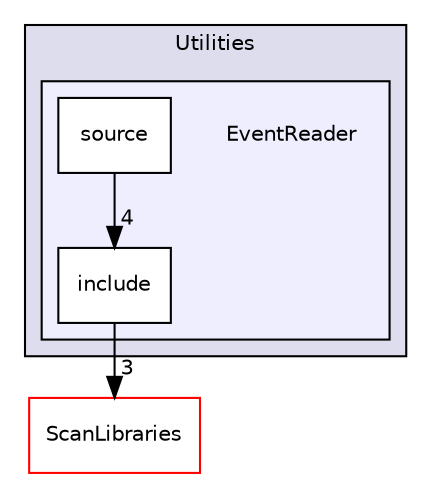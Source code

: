 digraph "EventReader" {
  compound=true
  node [ fontsize="10", fontname="Helvetica"];
  edge [ labelfontsize="10", labelfontname="Helvetica"];
  subgraph clusterdir_c62fe72d7cbcd0ce95a071ffa5768026 {
    graph [ bgcolor="#ddddee", pencolor="black", label="Utilities" fontname="Helvetica", fontsize="10", URL="dir_c62fe72d7cbcd0ce95a071ffa5768026.html"]
  subgraph clusterdir_eb57aca699f3d75d611eb49f58a90913 {
    graph [ bgcolor="#eeeeff", pencolor="black", label="" URL="dir_eb57aca699f3d75d611eb49f58a90913.html"];
    dir_eb57aca699f3d75d611eb49f58a90913 [shape=plaintext label="EventReader"];
    dir_a93393d43c4c6a0d991ac0e263090078 [shape=box label="include" color="black" fillcolor="white" style="filled" URL="dir_a93393d43c4c6a0d991ac0e263090078.html"];
    dir_308ae3a3e24a816c537fa6acee77b8f7 [shape=box label="source" color="black" fillcolor="white" style="filled" URL="dir_308ae3a3e24a816c537fa6acee77b8f7.html"];
  }
  }
  dir_d1f3dbe10f157d97e145494b8a91d73e [shape=box label="ScanLibraries" fillcolor="white" style="filled" color="red" URL="dir_d1f3dbe10f157d97e145494b8a91d73e.html"];
  dir_308ae3a3e24a816c537fa6acee77b8f7->dir_a93393d43c4c6a0d991ac0e263090078 [headlabel="4", labeldistance=1.5 headhref="dir_000033_000034.html"];
  dir_a93393d43c4c6a0d991ac0e263090078->dir_d1f3dbe10f157d97e145494b8a91d73e [headlabel="3", labeldistance=1.5 headhref="dir_000034_000060.html"];
}
